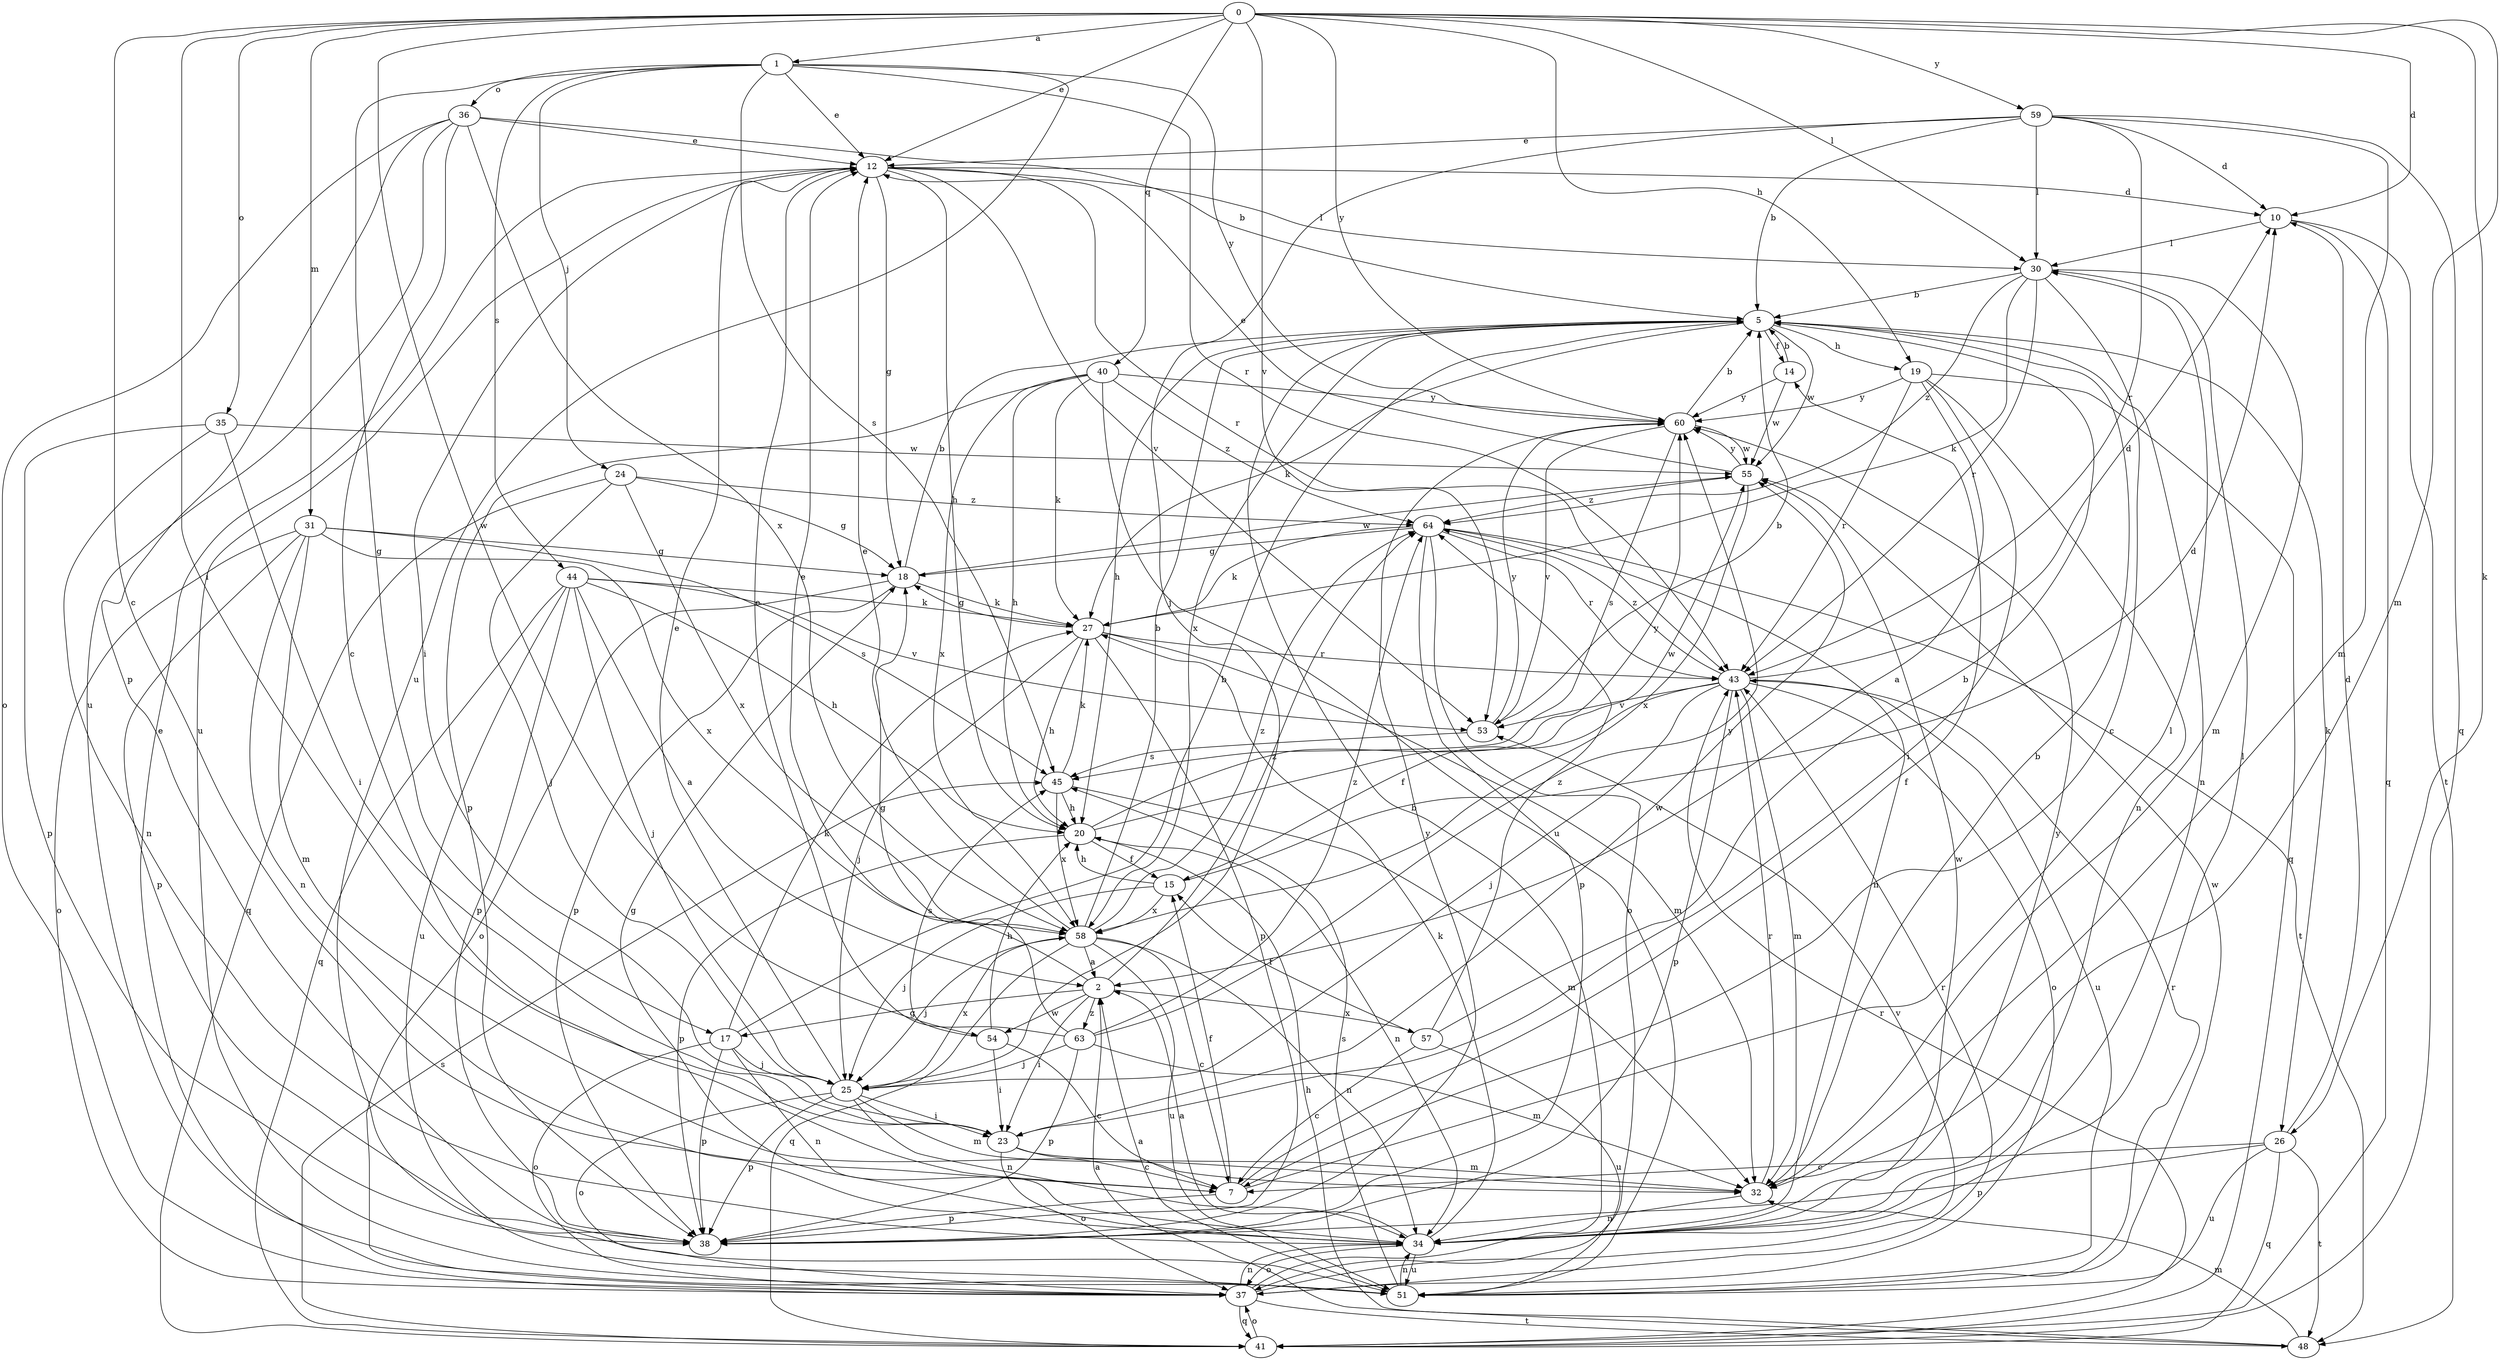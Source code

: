strict digraph  {
0;
1;
2;
5;
7;
10;
12;
14;
15;
17;
18;
19;
20;
23;
24;
25;
26;
27;
30;
31;
32;
34;
35;
36;
37;
38;
40;
41;
43;
44;
45;
48;
51;
53;
54;
55;
57;
58;
59;
60;
63;
64;
0 -> 1  [label=a];
0 -> 7  [label=c];
0 -> 10  [label=d];
0 -> 12  [label=e];
0 -> 19  [label=h];
0 -> 23  [label=i];
0 -> 26  [label=k];
0 -> 30  [label=l];
0 -> 31  [label=m];
0 -> 32  [label=m];
0 -> 35  [label=o];
0 -> 40  [label=q];
0 -> 53  [label=v];
0 -> 54  [label=w];
0 -> 59  [label=y];
0 -> 60  [label=y];
1 -> 12  [label=e];
1 -> 17  [label=g];
1 -> 24  [label=j];
1 -> 36  [label=o];
1 -> 43  [label=r];
1 -> 44  [label=s];
1 -> 45  [label=s];
1 -> 51  [label=u];
1 -> 60  [label=y];
2 -> 12  [label=e];
2 -> 17  [label=g];
2 -> 23  [label=i];
2 -> 54  [label=w];
2 -> 57  [label=x];
2 -> 63  [label=z];
2 -> 64  [label=z];
5 -> 14  [label=f];
5 -> 19  [label=h];
5 -> 20  [label=h];
5 -> 26  [label=k];
5 -> 27  [label=k];
5 -> 34  [label=n];
5 -> 55  [label=w];
5 -> 58  [label=x];
7 -> 14  [label=f];
7 -> 15  [label=f];
7 -> 30  [label=l];
7 -> 38  [label=p];
10 -> 30  [label=l];
10 -> 41  [label=q];
10 -> 48  [label=t];
12 -> 10  [label=d];
12 -> 18  [label=g];
12 -> 20  [label=h];
12 -> 23  [label=i];
12 -> 30  [label=l];
12 -> 43  [label=r];
12 -> 51  [label=u];
12 -> 53  [label=v];
14 -> 5  [label=b];
14 -> 55  [label=w];
14 -> 60  [label=y];
15 -> 10  [label=d];
15 -> 20  [label=h];
15 -> 25  [label=j];
15 -> 58  [label=x];
17 -> 5  [label=b];
17 -> 25  [label=j];
17 -> 27  [label=k];
17 -> 34  [label=n];
17 -> 37  [label=o];
17 -> 38  [label=p];
18 -> 5  [label=b];
18 -> 27  [label=k];
18 -> 37  [label=o];
18 -> 38  [label=p];
18 -> 55  [label=w];
19 -> 2  [label=a];
19 -> 23  [label=i];
19 -> 34  [label=n];
19 -> 41  [label=q];
19 -> 43  [label=r];
19 -> 60  [label=y];
20 -> 15  [label=f];
20 -> 34  [label=n];
20 -> 38  [label=p];
20 -> 55  [label=w];
20 -> 60  [label=y];
23 -> 7  [label=c];
23 -> 32  [label=m];
23 -> 37  [label=o];
23 -> 55  [label=w];
24 -> 18  [label=g];
24 -> 25  [label=j];
24 -> 41  [label=q];
24 -> 58  [label=x];
24 -> 64  [label=z];
25 -> 12  [label=e];
25 -> 23  [label=i];
25 -> 32  [label=m];
25 -> 34  [label=n];
25 -> 37  [label=o];
25 -> 38  [label=p];
25 -> 58  [label=x];
26 -> 7  [label=c];
26 -> 10  [label=d];
26 -> 38  [label=p];
26 -> 41  [label=q];
26 -> 48  [label=t];
26 -> 51  [label=u];
27 -> 18  [label=g];
27 -> 20  [label=h];
27 -> 25  [label=j];
27 -> 32  [label=m];
27 -> 38  [label=p];
27 -> 43  [label=r];
30 -> 5  [label=b];
30 -> 7  [label=c];
30 -> 27  [label=k];
30 -> 32  [label=m];
30 -> 43  [label=r];
30 -> 64  [label=z];
31 -> 18  [label=g];
31 -> 32  [label=m];
31 -> 34  [label=n];
31 -> 37  [label=o];
31 -> 38  [label=p];
31 -> 45  [label=s];
31 -> 58  [label=x];
32 -> 5  [label=b];
32 -> 34  [label=n];
32 -> 43  [label=r];
34 -> 2  [label=a];
34 -> 18  [label=g];
34 -> 27  [label=k];
34 -> 30  [label=l];
34 -> 37  [label=o];
34 -> 51  [label=u];
34 -> 55  [label=w];
34 -> 60  [label=y];
35 -> 23  [label=i];
35 -> 34  [label=n];
35 -> 38  [label=p];
35 -> 55  [label=w];
36 -> 5  [label=b];
36 -> 7  [label=c];
36 -> 12  [label=e];
36 -> 37  [label=o];
36 -> 38  [label=p];
36 -> 51  [label=u];
36 -> 58  [label=x];
37 -> 5  [label=b];
37 -> 12  [label=e];
37 -> 34  [label=n];
37 -> 41  [label=q];
37 -> 43  [label=r];
37 -> 48  [label=t];
37 -> 53  [label=v];
38 -> 60  [label=y];
40 -> 20  [label=h];
40 -> 27  [label=k];
40 -> 38  [label=p];
40 -> 51  [label=u];
40 -> 58  [label=x];
40 -> 60  [label=y];
40 -> 64  [label=z];
41 -> 37  [label=o];
41 -> 43  [label=r];
41 -> 45  [label=s];
43 -> 10  [label=d];
43 -> 15  [label=f];
43 -> 25  [label=j];
43 -> 32  [label=m];
43 -> 37  [label=o];
43 -> 38  [label=p];
43 -> 51  [label=u];
43 -> 53  [label=v];
43 -> 64  [label=z];
44 -> 2  [label=a];
44 -> 20  [label=h];
44 -> 25  [label=j];
44 -> 27  [label=k];
44 -> 38  [label=p];
44 -> 41  [label=q];
44 -> 51  [label=u];
44 -> 53  [label=v];
45 -> 20  [label=h];
45 -> 27  [label=k];
45 -> 32  [label=m];
45 -> 58  [label=x];
48 -> 2  [label=a];
48 -> 20  [label=h];
48 -> 32  [label=m];
51 -> 2  [label=a];
51 -> 34  [label=n];
51 -> 43  [label=r];
51 -> 45  [label=s];
51 -> 55  [label=w];
53 -> 5  [label=b];
53 -> 45  [label=s];
53 -> 60  [label=y];
54 -> 7  [label=c];
54 -> 20  [label=h];
54 -> 23  [label=i];
54 -> 45  [label=s];
55 -> 12  [label=e];
55 -> 58  [label=x];
55 -> 60  [label=y];
55 -> 64  [label=z];
57 -> 5  [label=b];
57 -> 7  [label=c];
57 -> 15  [label=f];
57 -> 51  [label=u];
57 -> 64  [label=z];
58 -> 2  [label=a];
58 -> 5  [label=b];
58 -> 7  [label=c];
58 -> 12  [label=e];
58 -> 25  [label=j];
58 -> 34  [label=n];
58 -> 41  [label=q];
58 -> 51  [label=u];
58 -> 64  [label=z];
59 -> 5  [label=b];
59 -> 10  [label=d];
59 -> 12  [label=e];
59 -> 25  [label=j];
59 -> 30  [label=l];
59 -> 32  [label=m];
59 -> 41  [label=q];
59 -> 43  [label=r];
60 -> 5  [label=b];
60 -> 45  [label=s];
60 -> 53  [label=v];
60 -> 55  [label=w];
63 -> 12  [label=e];
63 -> 18  [label=g];
63 -> 25  [label=j];
63 -> 32  [label=m];
63 -> 38  [label=p];
63 -> 60  [label=y];
63 -> 64  [label=z];
64 -> 18  [label=g];
64 -> 27  [label=k];
64 -> 34  [label=n];
64 -> 37  [label=o];
64 -> 38  [label=p];
64 -> 43  [label=r];
64 -> 48  [label=t];
}
